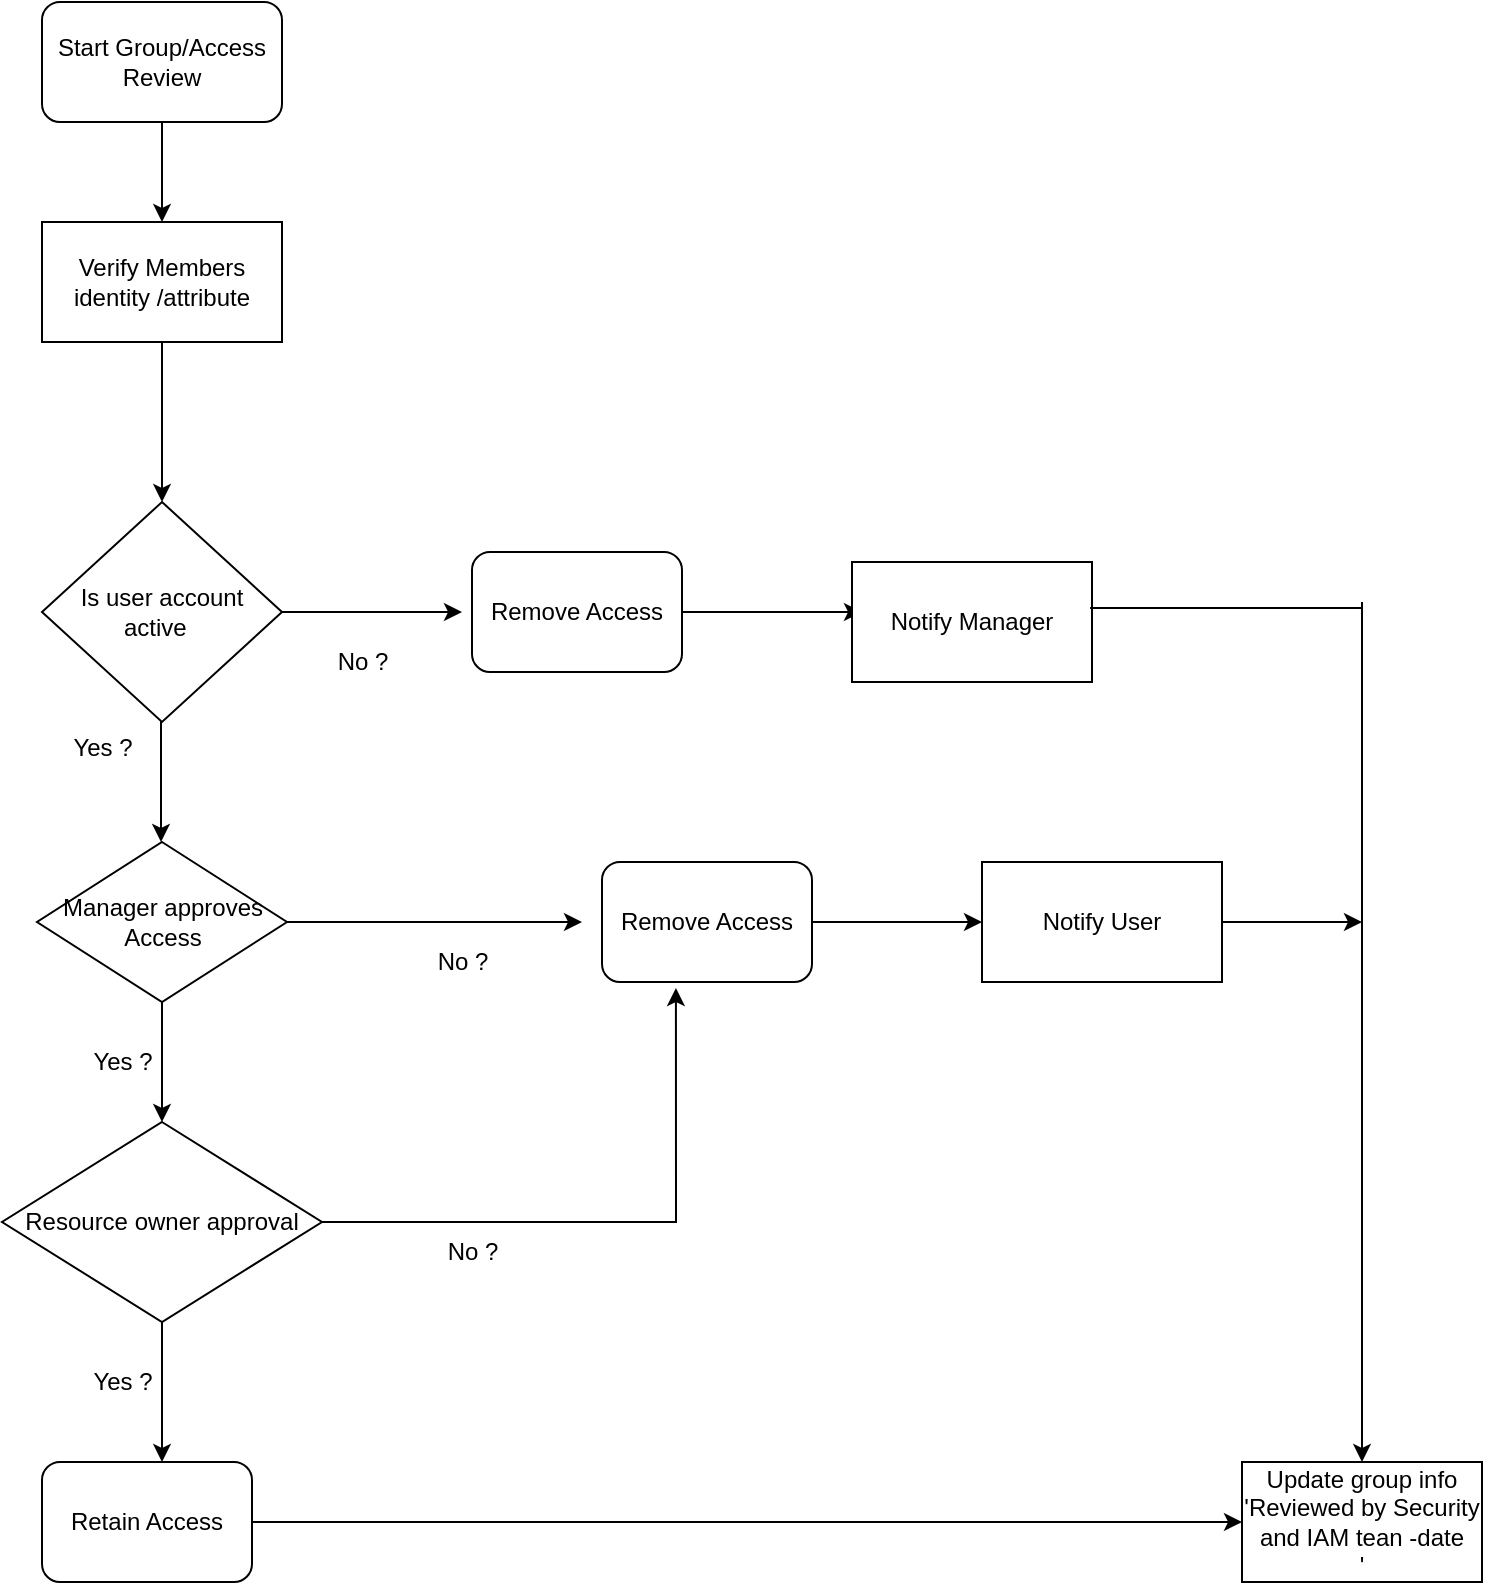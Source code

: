 <mxfile version="20.5.1" type="github">
  <diagram id="cxQXUJOjFM9MWGc5VxRs" name="Page-1">
    <mxGraphModel dx="4642" dy="1065" grid="1" gridSize="10" guides="1" tooltips="1" connect="1" arrows="1" fold="1" page="1" pageScale="1" pageWidth="850" pageHeight="1100" math="0" shadow="0">
      <root>
        <mxCell id="0" />
        <mxCell id="1" parent="0" />
        <mxCell id="zWNQEBqrM8jFGuJcQPr2-2" value="" style="endArrow=classic;html=1;rounded=0;exitX=0.5;exitY=1;exitDx=0;exitDy=0;" parent="1" target="zWNQEBqrM8jFGuJcQPr2-3" edge="1">
          <mxGeometry width="50" height="50" relative="1" as="geometry">
            <mxPoint x="-890" y="310" as="sourcePoint" />
            <mxPoint x="-890" y="400" as="targetPoint" />
          </mxGeometry>
        </mxCell>
        <mxCell id="zWNQEBqrM8jFGuJcQPr2-34" style="edgeStyle=orthogonalEdgeStyle;rounded=0;orthogonalLoop=1;jettySize=auto;html=1;exitX=0.5;exitY=1;exitDx=0;exitDy=0;entryX=0.5;entryY=0;entryDx=0;entryDy=0;" parent="1" source="zWNQEBqrM8jFGuJcQPr2-3" target="zWNQEBqrM8jFGuJcQPr2-13" edge="1">
          <mxGeometry relative="1" as="geometry" />
        </mxCell>
        <mxCell id="zWNQEBqrM8jFGuJcQPr2-3" value="Verify Members identity /attribute" style="rounded=0;whiteSpace=wrap;html=1;" parent="1" vertex="1">
          <mxGeometry x="-950" y="370" width="120" height="60" as="geometry" />
        </mxCell>
        <mxCell id="zWNQEBqrM8jFGuJcQPr2-10" value="" style="endArrow=classic;html=1;rounded=0;exitX=0.5;exitY=1;exitDx=0;exitDy=0;" parent="1" edge="1">
          <mxGeometry width="50" height="50" relative="1" as="geometry">
            <mxPoint x="-890.5" y="600" as="sourcePoint" />
            <mxPoint x="-890.5" y="680" as="targetPoint" />
          </mxGeometry>
        </mxCell>
        <mxCell id="zWNQEBqrM8jFGuJcQPr2-40" style="edgeStyle=orthogonalEdgeStyle;rounded=0;orthogonalLoop=1;jettySize=auto;html=1;exitX=1;exitY=0.5;exitDx=0;exitDy=0;" parent="1" source="zWNQEBqrM8jFGuJcQPr2-13" edge="1">
          <mxGeometry relative="1" as="geometry">
            <mxPoint x="-740" y="565" as="targetPoint" />
          </mxGeometry>
        </mxCell>
        <mxCell id="zWNQEBqrM8jFGuJcQPr2-13" value="Is user account active&amp;nbsp;&amp;nbsp;" style="rhombus;whiteSpace=wrap;html=1;" parent="1" vertex="1">
          <mxGeometry x="-950" y="510" width="120" height="110" as="geometry" />
        </mxCell>
        <mxCell id="zWNQEBqrM8jFGuJcQPr2-15" value="Start Group/Access Review" style="rounded=1;whiteSpace=wrap;html=1;" parent="1" vertex="1">
          <mxGeometry x="-950" y="260" width="120" height="60" as="geometry" />
        </mxCell>
        <mxCell id="zWNQEBqrM8jFGuJcQPr2-24" style="edgeStyle=orthogonalEdgeStyle;rounded=0;orthogonalLoop=1;jettySize=auto;html=1;exitX=0.5;exitY=1;exitDx=0;exitDy=0;" parent="1" source="zWNQEBqrM8jFGuJcQPr2-18" edge="1">
          <mxGeometry relative="1" as="geometry">
            <mxPoint x="-890" y="820" as="targetPoint" />
          </mxGeometry>
        </mxCell>
        <mxCell id="zWNQEBqrM8jFGuJcQPr2-28" style="edgeStyle=orthogonalEdgeStyle;rounded=0;orthogonalLoop=1;jettySize=auto;html=1;exitX=1;exitY=0.5;exitDx=0;exitDy=0;" parent="1" source="zWNQEBqrM8jFGuJcQPr2-18" edge="1">
          <mxGeometry relative="1" as="geometry">
            <mxPoint x="-680" y="720" as="targetPoint" />
          </mxGeometry>
        </mxCell>
        <mxCell id="zWNQEBqrM8jFGuJcQPr2-18" value="Manager approves Access" style="rhombus;whiteSpace=wrap;html=1;" parent="1" vertex="1">
          <mxGeometry x="-952.5" y="680" width="125" height="80" as="geometry" />
        </mxCell>
        <mxCell id="zWNQEBqrM8jFGuJcQPr2-21" value="No ?&lt;br&gt;" style="text;html=1;align=center;verticalAlign=middle;resizable=0;points=[];autosize=1;strokeColor=none;fillColor=none;" parent="1" vertex="1">
          <mxGeometry x="-815" y="575" width="50" height="30" as="geometry" />
        </mxCell>
        <mxCell id="zWNQEBqrM8jFGuJcQPr2-41" style="edgeStyle=orthogonalEdgeStyle;rounded=0;orthogonalLoop=1;jettySize=auto;html=1;exitX=1;exitY=0.5;exitDx=0;exitDy=0;" parent="1" source="zWNQEBqrM8jFGuJcQPr2-22" edge="1">
          <mxGeometry relative="1" as="geometry">
            <mxPoint x="-540" y="565" as="targetPoint" />
          </mxGeometry>
        </mxCell>
        <mxCell id="zWNQEBqrM8jFGuJcQPr2-22" value="Remove Access" style="rounded=1;whiteSpace=wrap;html=1;" parent="1" vertex="1">
          <mxGeometry x="-735" y="535" width="105" height="60" as="geometry" />
        </mxCell>
        <mxCell id="zWNQEBqrM8jFGuJcQPr2-25" value="Yes ?&lt;br&gt;" style="text;html=1;align=center;verticalAlign=middle;resizable=0;points=[];autosize=1;strokeColor=none;fillColor=none;" parent="1" vertex="1">
          <mxGeometry x="-935" y="775" width="50" height="30" as="geometry" />
        </mxCell>
        <mxCell id="zWNQEBqrM8jFGuJcQPr2-27" style="edgeStyle=orthogonalEdgeStyle;rounded=0;orthogonalLoop=1;jettySize=auto;html=1;exitX=0.5;exitY=1;exitDx=0;exitDy=0;" parent="1" source="zWNQEBqrM8jFGuJcQPr2-26" edge="1">
          <mxGeometry relative="1" as="geometry">
            <mxPoint x="-890" y="990" as="targetPoint" />
          </mxGeometry>
        </mxCell>
        <mxCell id="zWNQEBqrM8jFGuJcQPr2-30" style="edgeStyle=orthogonalEdgeStyle;rounded=0;orthogonalLoop=1;jettySize=auto;html=1;exitX=1;exitY=0.5;exitDx=0;exitDy=0;entryX=0.352;entryY=1.05;entryDx=0;entryDy=0;entryPerimeter=0;" parent="1" source="zWNQEBqrM8jFGuJcQPr2-26" edge="1" target="a_KO3RTqlulLCPnJH5K2-2">
          <mxGeometry relative="1" as="geometry">
            <mxPoint x="-720" y="720" as="targetPoint" />
          </mxGeometry>
        </mxCell>
        <mxCell id="zWNQEBqrM8jFGuJcQPr2-26" value="Resource owner approval" style="rhombus;whiteSpace=wrap;html=1;" parent="1" vertex="1">
          <mxGeometry x="-970" y="820" width="160" height="100" as="geometry" />
        </mxCell>
        <mxCell id="zWNQEBqrM8jFGuJcQPr2-29" value="&lt;span style=&quot;color: rgba(0, 0, 0, 0); font-family: monospace; font-size: 0px; text-align: start;&quot;&gt;%3CmxGraphModel%3E%3Croot%3E%3CmxCell%20id%3D%220%22%2F%3E%3CmxCell%20id%3D%221%22%20parent%3D%220%22%2F%3E%3CmxCell%20id%3D%222%22%20value%3D%22No%20%3F%26lt%3Bbr%26gt%3B%22%20style%3D%22text%3Bhtml%3D1%3Balign%3Dcenter%3BverticalAlign%3Dmiddle%3Bresizable%3D0%3Bpoints%3D%5B%5D%3Bautosize%3D1%3BstrokeColor%3Dnone%3BfillColor%3Dnone%3B%22%20vertex%3D%221%22%20parent%3D%221%22%3E%3CmxGeometry%20x%3D%22-815%22%20y%3D%22575%22%20width%3D%2250%22%20height%3D%2230%22%20as%3D%22geometry%22%2F%3E%3C%2FmxCell%3E%3C%2Froot%3E%3C%2FmxGraphModel%3E&lt;/span&gt;" style="text;html=1;align=center;verticalAlign=middle;resizable=0;points=[];autosize=1;strokeColor=none;fillColor=none;" parent="1" vertex="1">
          <mxGeometry x="-760" y="725" width="20" height="30" as="geometry" />
        </mxCell>
        <mxCell id="zWNQEBqrM8jFGuJcQPr2-32" value="Yes ?&lt;br&gt;" style="text;html=1;align=center;verticalAlign=middle;resizable=0;points=[];autosize=1;strokeColor=none;fillColor=none;" parent="1" vertex="1">
          <mxGeometry x="-935" y="935" width="50" height="30" as="geometry" />
        </mxCell>
        <mxCell id="zWNQEBqrM8jFGuJcQPr2-35" value="Yes ?&lt;br&gt;&lt;br&gt;" style="text;html=1;align=center;verticalAlign=middle;resizable=0;points=[];autosize=1;strokeColor=none;fillColor=none;" parent="1" vertex="1">
          <mxGeometry x="-945" y="620" width="50" height="40" as="geometry" />
        </mxCell>
        <mxCell id="zWNQEBqrM8jFGuJcQPr2-43" value="Notify Manager&lt;br&gt;" style="rounded=0;whiteSpace=wrap;html=1;" parent="1" vertex="1">
          <mxGeometry x="-545" y="540" width="120" height="60" as="geometry" />
        </mxCell>
        <mxCell id="zWNQEBqrM8jFGuJcQPr2-48" value="Retain Access" style="rounded=1;whiteSpace=wrap;html=1;" parent="1" vertex="1">
          <mxGeometry x="-950" y="990" width="105" height="60" as="geometry" />
        </mxCell>
        <mxCell id="a_KO3RTqlulLCPnJH5K2-2" value="Remove Access" style="rounded=1;whiteSpace=wrap;html=1;" vertex="1" parent="1">
          <mxGeometry x="-670" y="690" width="105" height="60" as="geometry" />
        </mxCell>
        <mxCell id="a_KO3RTqlulLCPnJH5K2-3" value="" style="endArrow=classic;html=1;rounded=0;exitX=1;exitY=0.5;exitDx=0;exitDy=0;entryX=0;entryY=0.5;entryDx=0;entryDy=0;" edge="1" parent="1" source="a_KO3RTqlulLCPnJH5K2-2" target="a_KO3RTqlulLCPnJH5K2-4">
          <mxGeometry width="50" height="50" relative="1" as="geometry">
            <mxPoint x="-880" y="660" as="sourcePoint" />
            <mxPoint x="-601" y="910" as="targetPoint" />
          </mxGeometry>
        </mxCell>
        <mxCell id="a_KO3RTqlulLCPnJH5K2-19" style="edgeStyle=orthogonalEdgeStyle;rounded=0;orthogonalLoop=1;jettySize=auto;html=1;exitX=1;exitY=0.5;exitDx=0;exitDy=0;" edge="1" parent="1" source="a_KO3RTqlulLCPnJH5K2-4">
          <mxGeometry relative="1" as="geometry">
            <mxPoint x="-290" y="720" as="targetPoint" />
          </mxGeometry>
        </mxCell>
        <mxCell id="a_KO3RTqlulLCPnJH5K2-4" value="Notify User" style="rounded=0;whiteSpace=wrap;html=1;" vertex="1" parent="1">
          <mxGeometry x="-480" y="690" width="120" height="60" as="geometry" />
        </mxCell>
        <mxCell id="a_KO3RTqlulLCPnJH5K2-9" value="" style="endArrow=classic;html=1;rounded=0;entryX=0;entryY=0.5;entryDx=0;entryDy=0;exitX=1;exitY=0.5;exitDx=0;exitDy=0;" edge="1" parent="1" source="zWNQEBqrM8jFGuJcQPr2-48" target="a_KO3RTqlulLCPnJH5K2-13">
          <mxGeometry width="50" height="50" relative="1" as="geometry">
            <mxPoint x="-830" y="1040" as="sourcePoint" />
            <mxPoint x="-280" y="1010" as="targetPoint" />
          </mxGeometry>
        </mxCell>
        <mxCell id="a_KO3RTqlulLCPnJH5K2-10" value="No ?&lt;br&gt;" style="text;html=1;align=center;verticalAlign=middle;resizable=0;points=[];autosize=1;strokeColor=none;fillColor=none;" vertex="1" parent="1">
          <mxGeometry x="-765" y="725" width="50" height="30" as="geometry" />
        </mxCell>
        <mxCell id="a_KO3RTqlulLCPnJH5K2-11" value="No ?&lt;br&gt;" style="text;html=1;align=center;verticalAlign=middle;resizable=0;points=[];autosize=1;strokeColor=none;fillColor=none;" vertex="1" parent="1">
          <mxGeometry x="-760" y="870" width="50" height="30" as="geometry" />
        </mxCell>
        <mxCell id="a_KO3RTqlulLCPnJH5K2-13" value="Update group info &#39;Reviewed by Security and IAM tean -date&lt;br&gt;&#39;" style="rounded=0;whiteSpace=wrap;html=1;" vertex="1" parent="1">
          <mxGeometry x="-350" y="990" width="120" height="60" as="geometry" />
        </mxCell>
        <mxCell id="a_KO3RTqlulLCPnJH5K2-14" value="" style="endArrow=classic;html=1;rounded=0;entryX=0.5;entryY=0;entryDx=0;entryDy=0;" edge="1" parent="1" target="a_KO3RTqlulLCPnJH5K2-13">
          <mxGeometry width="50" height="50" relative="1" as="geometry">
            <mxPoint x="-290" y="560" as="sourcePoint" />
            <mxPoint x="-270" y="570" as="targetPoint" />
          </mxGeometry>
        </mxCell>
        <mxCell id="a_KO3RTqlulLCPnJH5K2-17" value="" style="endArrow=none;html=1;rounded=0;exitX=0.992;exitY=0.383;exitDx=0;exitDy=0;exitPerimeter=0;" edge="1" parent="1" source="zWNQEBqrM8jFGuJcQPr2-43">
          <mxGeometry width="50" height="50" relative="1" as="geometry">
            <mxPoint x="-420" y="620" as="sourcePoint" />
            <mxPoint x="-290" y="563" as="targetPoint" />
          </mxGeometry>
        </mxCell>
      </root>
    </mxGraphModel>
  </diagram>
</mxfile>
